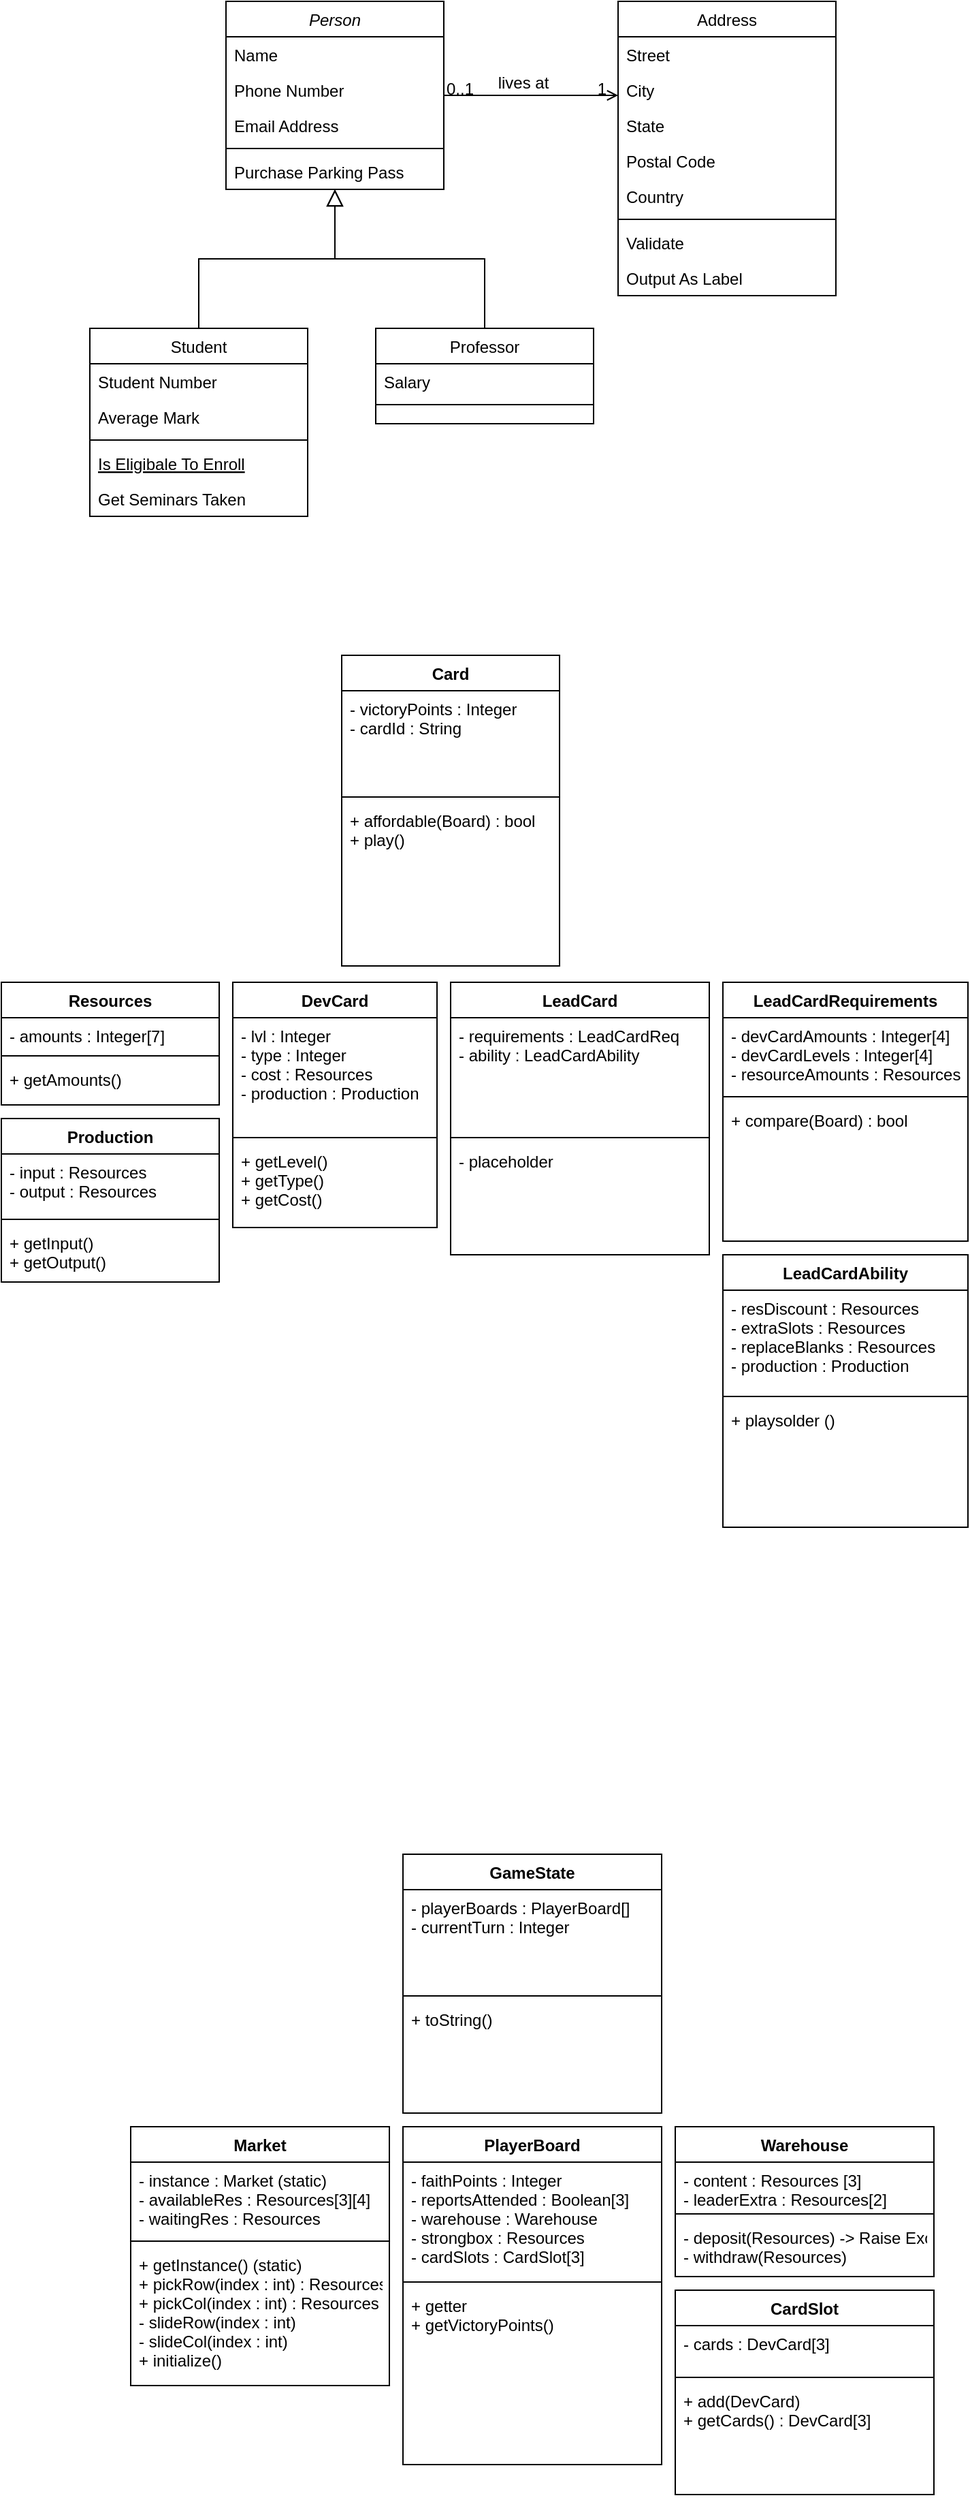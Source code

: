 <mxfile version="14.4.8" type="github">
  <diagram id="C5RBs43oDa-KdzZeNtuy" name="Page-1">
    <mxGraphModel dx="1095" dy="1961" grid="1" gridSize="10" guides="1" tooltips="1" connect="1" arrows="1" fold="1" page="1" pageScale="1" pageWidth="827" pageHeight="1169" math="0" shadow="0">
      <root>
        <mxCell id="WIyWlLk6GJQsqaUBKTNV-0" />
        <mxCell id="WIyWlLk6GJQsqaUBKTNV-1" parent="WIyWlLk6GJQsqaUBKTNV-0" />
        <mxCell id="zkfFHV4jXpPFQw0GAbJ--0" value="Person" style="swimlane;fontStyle=2;align=center;verticalAlign=top;childLayout=stackLayout;horizontal=1;startSize=26;horizontalStack=0;resizeParent=1;resizeLast=0;collapsible=1;marginBottom=0;rounded=0;shadow=0;strokeWidth=1;" parent="WIyWlLk6GJQsqaUBKTNV-1" vertex="1">
          <mxGeometry x="220" y="-1160" width="160" height="138" as="geometry">
            <mxRectangle x="230" y="140" width="160" height="26" as="alternateBounds" />
          </mxGeometry>
        </mxCell>
        <mxCell id="zkfFHV4jXpPFQw0GAbJ--1" value="Name" style="text;align=left;verticalAlign=top;spacingLeft=4;spacingRight=4;overflow=hidden;rotatable=0;points=[[0,0.5],[1,0.5]];portConstraint=eastwest;" parent="zkfFHV4jXpPFQw0GAbJ--0" vertex="1">
          <mxGeometry y="26" width="160" height="26" as="geometry" />
        </mxCell>
        <mxCell id="zkfFHV4jXpPFQw0GAbJ--2" value="Phone Number" style="text;align=left;verticalAlign=top;spacingLeft=4;spacingRight=4;overflow=hidden;rotatable=0;points=[[0,0.5],[1,0.5]];portConstraint=eastwest;rounded=0;shadow=0;html=0;" parent="zkfFHV4jXpPFQw0GAbJ--0" vertex="1">
          <mxGeometry y="52" width="160" height="26" as="geometry" />
        </mxCell>
        <mxCell id="zkfFHV4jXpPFQw0GAbJ--3" value="Email Address" style="text;align=left;verticalAlign=top;spacingLeft=4;spacingRight=4;overflow=hidden;rotatable=0;points=[[0,0.5],[1,0.5]];portConstraint=eastwest;rounded=0;shadow=0;html=0;" parent="zkfFHV4jXpPFQw0GAbJ--0" vertex="1">
          <mxGeometry y="78" width="160" height="26" as="geometry" />
        </mxCell>
        <mxCell id="zkfFHV4jXpPFQw0GAbJ--4" value="" style="line;html=1;strokeWidth=1;align=left;verticalAlign=middle;spacingTop=-1;spacingLeft=3;spacingRight=3;rotatable=0;labelPosition=right;points=[];portConstraint=eastwest;" parent="zkfFHV4jXpPFQw0GAbJ--0" vertex="1">
          <mxGeometry y="104" width="160" height="8" as="geometry" />
        </mxCell>
        <mxCell id="zkfFHV4jXpPFQw0GAbJ--5" value="Purchase Parking Pass" style="text;align=left;verticalAlign=top;spacingLeft=4;spacingRight=4;overflow=hidden;rotatable=0;points=[[0,0.5],[1,0.5]];portConstraint=eastwest;" parent="zkfFHV4jXpPFQw0GAbJ--0" vertex="1">
          <mxGeometry y="112" width="160" height="26" as="geometry" />
        </mxCell>
        <mxCell id="zkfFHV4jXpPFQw0GAbJ--6" value="Student" style="swimlane;fontStyle=0;align=center;verticalAlign=top;childLayout=stackLayout;horizontal=1;startSize=26;horizontalStack=0;resizeParent=1;resizeLast=0;collapsible=1;marginBottom=0;rounded=0;shadow=0;strokeWidth=1;" parent="WIyWlLk6GJQsqaUBKTNV-1" vertex="1">
          <mxGeometry x="120" y="-920" width="160" height="138" as="geometry">
            <mxRectangle x="130" y="380" width="160" height="26" as="alternateBounds" />
          </mxGeometry>
        </mxCell>
        <mxCell id="zkfFHV4jXpPFQw0GAbJ--7" value="Student Number" style="text;align=left;verticalAlign=top;spacingLeft=4;spacingRight=4;overflow=hidden;rotatable=0;points=[[0,0.5],[1,0.5]];portConstraint=eastwest;" parent="zkfFHV4jXpPFQw0GAbJ--6" vertex="1">
          <mxGeometry y="26" width="160" height="26" as="geometry" />
        </mxCell>
        <mxCell id="zkfFHV4jXpPFQw0GAbJ--8" value="Average Mark" style="text;align=left;verticalAlign=top;spacingLeft=4;spacingRight=4;overflow=hidden;rotatable=0;points=[[0,0.5],[1,0.5]];portConstraint=eastwest;rounded=0;shadow=0;html=0;" parent="zkfFHV4jXpPFQw0GAbJ--6" vertex="1">
          <mxGeometry y="52" width="160" height="26" as="geometry" />
        </mxCell>
        <mxCell id="zkfFHV4jXpPFQw0GAbJ--9" value="" style="line;html=1;strokeWidth=1;align=left;verticalAlign=middle;spacingTop=-1;spacingLeft=3;spacingRight=3;rotatable=0;labelPosition=right;points=[];portConstraint=eastwest;" parent="zkfFHV4jXpPFQw0GAbJ--6" vertex="1">
          <mxGeometry y="78" width="160" height="8" as="geometry" />
        </mxCell>
        <mxCell id="zkfFHV4jXpPFQw0GAbJ--10" value="Is Eligibale To Enroll" style="text;align=left;verticalAlign=top;spacingLeft=4;spacingRight=4;overflow=hidden;rotatable=0;points=[[0,0.5],[1,0.5]];portConstraint=eastwest;fontStyle=4" parent="zkfFHV4jXpPFQw0GAbJ--6" vertex="1">
          <mxGeometry y="86" width="160" height="26" as="geometry" />
        </mxCell>
        <mxCell id="zkfFHV4jXpPFQw0GAbJ--11" value="Get Seminars Taken" style="text;align=left;verticalAlign=top;spacingLeft=4;spacingRight=4;overflow=hidden;rotatable=0;points=[[0,0.5],[1,0.5]];portConstraint=eastwest;" parent="zkfFHV4jXpPFQw0GAbJ--6" vertex="1">
          <mxGeometry y="112" width="160" height="26" as="geometry" />
        </mxCell>
        <mxCell id="zkfFHV4jXpPFQw0GAbJ--12" value="" style="endArrow=block;endSize=10;endFill=0;shadow=0;strokeWidth=1;rounded=0;edgeStyle=elbowEdgeStyle;elbow=vertical;" parent="WIyWlLk6GJQsqaUBKTNV-1" source="zkfFHV4jXpPFQw0GAbJ--6" target="zkfFHV4jXpPFQw0GAbJ--0" edge="1">
          <mxGeometry width="160" relative="1" as="geometry">
            <mxPoint x="200" y="-1077" as="sourcePoint" />
            <mxPoint x="200" y="-1077" as="targetPoint" />
          </mxGeometry>
        </mxCell>
        <mxCell id="zkfFHV4jXpPFQw0GAbJ--13" value="Professor" style="swimlane;fontStyle=0;align=center;verticalAlign=top;childLayout=stackLayout;horizontal=1;startSize=26;horizontalStack=0;resizeParent=1;resizeLast=0;collapsible=1;marginBottom=0;rounded=0;shadow=0;strokeWidth=1;" parent="WIyWlLk6GJQsqaUBKTNV-1" vertex="1">
          <mxGeometry x="330" y="-920" width="160" height="70" as="geometry">
            <mxRectangle x="340" y="380" width="170" height="26" as="alternateBounds" />
          </mxGeometry>
        </mxCell>
        <mxCell id="zkfFHV4jXpPFQw0GAbJ--14" value="Salary" style="text;align=left;verticalAlign=top;spacingLeft=4;spacingRight=4;overflow=hidden;rotatable=0;points=[[0,0.5],[1,0.5]];portConstraint=eastwest;" parent="zkfFHV4jXpPFQw0GAbJ--13" vertex="1">
          <mxGeometry y="26" width="160" height="26" as="geometry" />
        </mxCell>
        <mxCell id="zkfFHV4jXpPFQw0GAbJ--15" value="" style="line;html=1;strokeWidth=1;align=left;verticalAlign=middle;spacingTop=-1;spacingLeft=3;spacingRight=3;rotatable=0;labelPosition=right;points=[];portConstraint=eastwest;" parent="zkfFHV4jXpPFQw0GAbJ--13" vertex="1">
          <mxGeometry y="52" width="160" height="8" as="geometry" />
        </mxCell>
        <mxCell id="zkfFHV4jXpPFQw0GAbJ--16" value="" style="endArrow=block;endSize=10;endFill=0;shadow=0;strokeWidth=1;rounded=0;edgeStyle=elbowEdgeStyle;elbow=vertical;" parent="WIyWlLk6GJQsqaUBKTNV-1" source="zkfFHV4jXpPFQw0GAbJ--13" target="zkfFHV4jXpPFQw0GAbJ--0" edge="1">
          <mxGeometry width="160" relative="1" as="geometry">
            <mxPoint x="210" y="-907" as="sourcePoint" />
            <mxPoint x="310" y="-1009" as="targetPoint" />
          </mxGeometry>
        </mxCell>
        <mxCell id="zkfFHV4jXpPFQw0GAbJ--17" value="Address" style="swimlane;fontStyle=0;align=center;verticalAlign=top;childLayout=stackLayout;horizontal=1;startSize=26;horizontalStack=0;resizeParent=1;resizeLast=0;collapsible=1;marginBottom=0;rounded=0;shadow=0;strokeWidth=1;" parent="WIyWlLk6GJQsqaUBKTNV-1" vertex="1">
          <mxGeometry x="508" y="-1160" width="160" height="216" as="geometry">
            <mxRectangle x="550" y="140" width="160" height="26" as="alternateBounds" />
          </mxGeometry>
        </mxCell>
        <mxCell id="zkfFHV4jXpPFQw0GAbJ--18" value="Street" style="text;align=left;verticalAlign=top;spacingLeft=4;spacingRight=4;overflow=hidden;rotatable=0;points=[[0,0.5],[1,0.5]];portConstraint=eastwest;" parent="zkfFHV4jXpPFQw0GAbJ--17" vertex="1">
          <mxGeometry y="26" width="160" height="26" as="geometry" />
        </mxCell>
        <mxCell id="zkfFHV4jXpPFQw0GAbJ--19" value="City" style="text;align=left;verticalAlign=top;spacingLeft=4;spacingRight=4;overflow=hidden;rotatable=0;points=[[0,0.5],[1,0.5]];portConstraint=eastwest;rounded=0;shadow=0;html=0;" parent="zkfFHV4jXpPFQw0GAbJ--17" vertex="1">
          <mxGeometry y="52" width="160" height="26" as="geometry" />
        </mxCell>
        <mxCell id="zkfFHV4jXpPFQw0GAbJ--20" value="State" style="text;align=left;verticalAlign=top;spacingLeft=4;spacingRight=4;overflow=hidden;rotatable=0;points=[[0,0.5],[1,0.5]];portConstraint=eastwest;rounded=0;shadow=0;html=0;" parent="zkfFHV4jXpPFQw0GAbJ--17" vertex="1">
          <mxGeometry y="78" width="160" height="26" as="geometry" />
        </mxCell>
        <mxCell id="zkfFHV4jXpPFQw0GAbJ--21" value="Postal Code" style="text;align=left;verticalAlign=top;spacingLeft=4;spacingRight=4;overflow=hidden;rotatable=0;points=[[0,0.5],[1,0.5]];portConstraint=eastwest;rounded=0;shadow=0;html=0;" parent="zkfFHV4jXpPFQw0GAbJ--17" vertex="1">
          <mxGeometry y="104" width="160" height="26" as="geometry" />
        </mxCell>
        <mxCell id="zkfFHV4jXpPFQw0GAbJ--22" value="Country" style="text;align=left;verticalAlign=top;spacingLeft=4;spacingRight=4;overflow=hidden;rotatable=0;points=[[0,0.5],[1,0.5]];portConstraint=eastwest;rounded=0;shadow=0;html=0;" parent="zkfFHV4jXpPFQw0GAbJ--17" vertex="1">
          <mxGeometry y="130" width="160" height="26" as="geometry" />
        </mxCell>
        <mxCell id="zkfFHV4jXpPFQw0GAbJ--23" value="" style="line;html=1;strokeWidth=1;align=left;verticalAlign=middle;spacingTop=-1;spacingLeft=3;spacingRight=3;rotatable=0;labelPosition=right;points=[];portConstraint=eastwest;" parent="zkfFHV4jXpPFQw0GAbJ--17" vertex="1">
          <mxGeometry y="156" width="160" height="8" as="geometry" />
        </mxCell>
        <mxCell id="zkfFHV4jXpPFQw0GAbJ--24" value="Validate" style="text;align=left;verticalAlign=top;spacingLeft=4;spacingRight=4;overflow=hidden;rotatable=0;points=[[0,0.5],[1,0.5]];portConstraint=eastwest;" parent="zkfFHV4jXpPFQw0GAbJ--17" vertex="1">
          <mxGeometry y="164" width="160" height="26" as="geometry" />
        </mxCell>
        <mxCell id="zkfFHV4jXpPFQw0GAbJ--25" value="Output As Label" style="text;align=left;verticalAlign=top;spacingLeft=4;spacingRight=4;overflow=hidden;rotatable=0;points=[[0,0.5],[1,0.5]];portConstraint=eastwest;" parent="zkfFHV4jXpPFQw0GAbJ--17" vertex="1">
          <mxGeometry y="190" width="160" height="26" as="geometry" />
        </mxCell>
        <mxCell id="zkfFHV4jXpPFQw0GAbJ--26" value="" style="endArrow=open;shadow=0;strokeWidth=1;rounded=0;endFill=1;edgeStyle=elbowEdgeStyle;elbow=vertical;" parent="WIyWlLk6GJQsqaUBKTNV-1" source="zkfFHV4jXpPFQw0GAbJ--0" target="zkfFHV4jXpPFQw0GAbJ--17" edge="1">
          <mxGeometry x="0.5" y="41" relative="1" as="geometry">
            <mxPoint x="380" y="-1088" as="sourcePoint" />
            <mxPoint x="540" y="-1088" as="targetPoint" />
            <mxPoint x="-40" y="32" as="offset" />
          </mxGeometry>
        </mxCell>
        <mxCell id="zkfFHV4jXpPFQw0GAbJ--27" value="0..1" style="resizable=0;align=left;verticalAlign=bottom;labelBackgroundColor=none;fontSize=12;" parent="zkfFHV4jXpPFQw0GAbJ--26" connectable="0" vertex="1">
          <mxGeometry x="-1" relative="1" as="geometry">
            <mxPoint y="4" as="offset" />
          </mxGeometry>
        </mxCell>
        <mxCell id="zkfFHV4jXpPFQw0GAbJ--28" value="1" style="resizable=0;align=right;verticalAlign=bottom;labelBackgroundColor=none;fontSize=12;" parent="zkfFHV4jXpPFQw0GAbJ--26" connectable="0" vertex="1">
          <mxGeometry x="1" relative="1" as="geometry">
            <mxPoint x="-7" y="4" as="offset" />
          </mxGeometry>
        </mxCell>
        <mxCell id="zkfFHV4jXpPFQw0GAbJ--29" value="lives at" style="text;html=1;resizable=0;points=[];;align=center;verticalAlign=middle;labelBackgroundColor=none;rounded=0;shadow=0;strokeWidth=1;fontSize=12;" parent="zkfFHV4jXpPFQw0GAbJ--26" vertex="1" connectable="0">
          <mxGeometry x="0.5" y="49" relative="1" as="geometry">
            <mxPoint x="-38" y="40" as="offset" />
          </mxGeometry>
        </mxCell>
        <mxCell id="uYRsxHbJOtVeSRFPr-tT-4" value="Card" style="swimlane;fontStyle=1;align=center;verticalAlign=top;childLayout=stackLayout;horizontal=1;startSize=26;horizontalStack=0;resizeParent=1;resizeParentMax=0;resizeLast=0;collapsible=1;marginBottom=0;" vertex="1" parent="WIyWlLk6GJQsqaUBKTNV-1">
          <mxGeometry x="305" y="-680" width="160" height="228" as="geometry" />
        </mxCell>
        <mxCell id="uYRsxHbJOtVeSRFPr-tT-5" value="- victoryPoints : Integer&#xa;- cardId : String" style="text;strokeColor=none;fillColor=none;align=left;verticalAlign=top;spacingLeft=4;spacingRight=4;overflow=hidden;rotatable=0;points=[[0,0.5],[1,0.5]];portConstraint=eastwest;" vertex="1" parent="uYRsxHbJOtVeSRFPr-tT-4">
          <mxGeometry y="26" width="160" height="74" as="geometry" />
        </mxCell>
        <mxCell id="uYRsxHbJOtVeSRFPr-tT-6" value="" style="line;strokeWidth=1;fillColor=none;align=left;verticalAlign=middle;spacingTop=-1;spacingLeft=3;spacingRight=3;rotatable=0;labelPosition=right;points=[];portConstraint=eastwest;" vertex="1" parent="uYRsxHbJOtVeSRFPr-tT-4">
          <mxGeometry y="100" width="160" height="8" as="geometry" />
        </mxCell>
        <mxCell id="uYRsxHbJOtVeSRFPr-tT-7" value="+ affordable(Board) : bool&#xa;+ play()" style="text;strokeColor=none;fillColor=none;align=left;verticalAlign=top;spacingLeft=4;spacingRight=4;overflow=hidden;rotatable=0;points=[[0,0.5],[1,0.5]];portConstraint=eastwest;" vertex="1" parent="uYRsxHbJOtVeSRFPr-tT-4">
          <mxGeometry y="108" width="160" height="120" as="geometry" />
        </mxCell>
        <mxCell id="uYRsxHbJOtVeSRFPr-tT-8" value="DevCard" style="swimlane;fontStyle=1;align=center;verticalAlign=top;childLayout=stackLayout;horizontal=1;startSize=26;horizontalStack=0;resizeParent=1;resizeParentMax=0;resizeLast=0;collapsible=1;marginBottom=0;" vertex="1" parent="WIyWlLk6GJQsqaUBKTNV-1">
          <mxGeometry x="225" y="-440" width="150" height="180" as="geometry" />
        </mxCell>
        <mxCell id="uYRsxHbJOtVeSRFPr-tT-9" value="- lvl : Integer&#xa;- type : Integer&#xa;- cost : Resources&#xa;- production : Production&#xa;" style="text;strokeColor=none;fillColor=none;align=left;verticalAlign=top;spacingLeft=4;spacingRight=4;overflow=hidden;rotatable=0;points=[[0,0.5],[1,0.5]];portConstraint=eastwest;" vertex="1" parent="uYRsxHbJOtVeSRFPr-tT-8">
          <mxGeometry y="26" width="150" height="84" as="geometry" />
        </mxCell>
        <mxCell id="uYRsxHbJOtVeSRFPr-tT-10" value="" style="line;strokeWidth=1;fillColor=none;align=left;verticalAlign=middle;spacingTop=-1;spacingLeft=3;spacingRight=3;rotatable=0;labelPosition=right;points=[];portConstraint=eastwest;" vertex="1" parent="uYRsxHbJOtVeSRFPr-tT-8">
          <mxGeometry y="110" width="150" height="8" as="geometry" />
        </mxCell>
        <mxCell id="uYRsxHbJOtVeSRFPr-tT-11" value="+ getLevel()&#xa;+ getType()&#xa;+ getCost()&#xa;" style="text;strokeColor=none;fillColor=none;align=left;verticalAlign=top;spacingLeft=4;spacingRight=4;overflow=hidden;rotatable=0;points=[[0,0.5],[1,0.5]];portConstraint=eastwest;" vertex="1" parent="uYRsxHbJOtVeSRFPr-tT-8">
          <mxGeometry y="118" width="150" height="62" as="geometry" />
        </mxCell>
        <mxCell id="uYRsxHbJOtVeSRFPr-tT-23" value="Resources" style="swimlane;fontStyle=1;align=center;verticalAlign=top;childLayout=stackLayout;horizontal=1;startSize=26;horizontalStack=0;resizeParent=1;resizeParentMax=0;resizeLast=0;collapsible=1;marginBottom=0;" vertex="1" parent="WIyWlLk6GJQsqaUBKTNV-1">
          <mxGeometry x="55" y="-440" width="160" height="90" as="geometry" />
        </mxCell>
        <mxCell id="uYRsxHbJOtVeSRFPr-tT-24" value="- amounts : Integer[7]" style="text;strokeColor=none;fillColor=none;align=left;verticalAlign=top;spacingLeft=4;spacingRight=4;overflow=hidden;rotatable=0;points=[[0,0.5],[1,0.5]];portConstraint=eastwest;" vertex="1" parent="uYRsxHbJOtVeSRFPr-tT-23">
          <mxGeometry y="26" width="160" height="24" as="geometry" />
        </mxCell>
        <mxCell id="uYRsxHbJOtVeSRFPr-tT-25" value="" style="line;strokeWidth=1;fillColor=none;align=left;verticalAlign=middle;spacingTop=-1;spacingLeft=3;spacingRight=3;rotatable=0;labelPosition=right;points=[];portConstraint=eastwest;" vertex="1" parent="uYRsxHbJOtVeSRFPr-tT-23">
          <mxGeometry y="50" width="160" height="8" as="geometry" />
        </mxCell>
        <mxCell id="uYRsxHbJOtVeSRFPr-tT-26" value="+ getAmounts()" style="text;strokeColor=none;fillColor=none;align=left;verticalAlign=top;spacingLeft=4;spacingRight=4;overflow=hidden;rotatable=0;points=[[0,0.5],[1,0.5]];portConstraint=eastwest;" vertex="1" parent="uYRsxHbJOtVeSRFPr-tT-23">
          <mxGeometry y="58" width="160" height="32" as="geometry" />
        </mxCell>
        <mxCell id="uYRsxHbJOtVeSRFPr-tT-36" value="LeadCardRequirements" style="swimlane;fontStyle=1;align=center;verticalAlign=top;childLayout=stackLayout;horizontal=1;startSize=26;horizontalStack=0;resizeParent=1;resizeParentMax=0;resizeLast=0;collapsible=1;marginBottom=0;" vertex="1" parent="WIyWlLk6GJQsqaUBKTNV-1">
          <mxGeometry x="585" y="-440" width="180" height="190" as="geometry" />
        </mxCell>
        <mxCell id="uYRsxHbJOtVeSRFPr-tT-37" value="- devCardAmounts : Integer[4]&#xa;- devCardLevels : Integer[4]&#xa;- resourceAmounts : Resources" style="text;strokeColor=none;fillColor=none;align=left;verticalAlign=top;spacingLeft=4;spacingRight=4;overflow=hidden;rotatable=0;points=[[0,0.5],[1,0.5]];portConstraint=eastwest;" vertex="1" parent="uYRsxHbJOtVeSRFPr-tT-36">
          <mxGeometry y="26" width="180" height="54" as="geometry" />
        </mxCell>
        <mxCell id="uYRsxHbJOtVeSRFPr-tT-38" value="" style="line;strokeWidth=1;fillColor=none;align=left;verticalAlign=middle;spacingTop=-1;spacingLeft=3;spacingRight=3;rotatable=0;labelPosition=right;points=[];portConstraint=eastwest;" vertex="1" parent="uYRsxHbJOtVeSRFPr-tT-36">
          <mxGeometry y="80" width="180" height="8" as="geometry" />
        </mxCell>
        <mxCell id="uYRsxHbJOtVeSRFPr-tT-39" value="+ compare(Board) : bool" style="text;strokeColor=none;fillColor=none;align=left;verticalAlign=top;spacingLeft=4;spacingRight=4;overflow=hidden;rotatable=0;points=[[0,0.5],[1,0.5]];portConstraint=eastwest;" vertex="1" parent="uYRsxHbJOtVeSRFPr-tT-36">
          <mxGeometry y="88" width="180" height="102" as="geometry" />
        </mxCell>
        <mxCell id="uYRsxHbJOtVeSRFPr-tT-41" value="LeadCard" style="swimlane;fontStyle=1;align=center;verticalAlign=top;childLayout=stackLayout;horizontal=1;startSize=26;horizontalStack=0;resizeParent=1;resizeParentMax=0;resizeLast=0;collapsible=1;marginBottom=0;" vertex="1" parent="WIyWlLk6GJQsqaUBKTNV-1">
          <mxGeometry x="385" y="-440" width="190" height="200" as="geometry" />
        </mxCell>
        <mxCell id="uYRsxHbJOtVeSRFPr-tT-42" value="- requirements : LeadCardReq&#xa;- ability : LeadCardAbility" style="text;strokeColor=none;fillColor=none;align=left;verticalAlign=top;spacingLeft=4;spacingRight=4;overflow=hidden;rotatable=0;points=[[0,0.5],[1,0.5]];portConstraint=eastwest;" vertex="1" parent="uYRsxHbJOtVeSRFPr-tT-41">
          <mxGeometry y="26" width="190" height="84" as="geometry" />
        </mxCell>
        <mxCell id="uYRsxHbJOtVeSRFPr-tT-43" value="" style="line;strokeWidth=1;fillColor=none;align=left;verticalAlign=middle;spacingTop=-1;spacingLeft=3;spacingRight=3;rotatable=0;labelPosition=right;points=[];portConstraint=eastwest;" vertex="1" parent="uYRsxHbJOtVeSRFPr-tT-41">
          <mxGeometry y="110" width="190" height="8" as="geometry" />
        </mxCell>
        <mxCell id="uYRsxHbJOtVeSRFPr-tT-44" value="- placeholder" style="text;strokeColor=none;fillColor=none;align=left;verticalAlign=top;spacingLeft=4;spacingRight=4;overflow=hidden;rotatable=0;points=[[0,0.5],[1,0.5]];portConstraint=eastwest;" vertex="1" parent="uYRsxHbJOtVeSRFPr-tT-41">
          <mxGeometry y="118" width="190" height="82" as="geometry" />
        </mxCell>
        <mxCell id="uYRsxHbJOtVeSRFPr-tT-45" value="LeadCardAbility" style="swimlane;fontStyle=1;align=center;verticalAlign=top;childLayout=stackLayout;horizontal=1;startSize=26;horizontalStack=0;resizeParent=1;resizeParentMax=0;resizeLast=0;collapsible=1;marginBottom=0;" vertex="1" parent="WIyWlLk6GJQsqaUBKTNV-1">
          <mxGeometry x="585" y="-240" width="180" height="200" as="geometry" />
        </mxCell>
        <mxCell id="uYRsxHbJOtVeSRFPr-tT-46" value="- resDiscount : Resources&#xa;- extraSlots : Resources&#xa;- replaceBlanks : Resources&#xa;- production : Production" style="text;strokeColor=none;fillColor=none;align=left;verticalAlign=top;spacingLeft=4;spacingRight=4;overflow=hidden;rotatable=0;points=[[0,0.5],[1,0.5]];portConstraint=eastwest;" vertex="1" parent="uYRsxHbJOtVeSRFPr-tT-45">
          <mxGeometry y="26" width="180" height="74" as="geometry" />
        </mxCell>
        <mxCell id="uYRsxHbJOtVeSRFPr-tT-47" value="" style="line;strokeWidth=1;fillColor=none;align=left;verticalAlign=middle;spacingTop=-1;spacingLeft=3;spacingRight=3;rotatable=0;labelPosition=right;points=[];portConstraint=eastwest;" vertex="1" parent="uYRsxHbJOtVeSRFPr-tT-45">
          <mxGeometry y="100" width="180" height="8" as="geometry" />
        </mxCell>
        <mxCell id="uYRsxHbJOtVeSRFPr-tT-48" value="+ playsolder ()" style="text;strokeColor=none;fillColor=none;align=left;verticalAlign=top;spacingLeft=4;spacingRight=4;overflow=hidden;rotatable=0;points=[[0,0.5],[1,0.5]];portConstraint=eastwest;" vertex="1" parent="uYRsxHbJOtVeSRFPr-tT-45">
          <mxGeometry y="108" width="180" height="92" as="geometry" />
        </mxCell>
        <mxCell id="uYRsxHbJOtVeSRFPr-tT-49" value="Production" style="swimlane;fontStyle=1;align=center;verticalAlign=top;childLayout=stackLayout;horizontal=1;startSize=26;horizontalStack=0;resizeParent=1;resizeParentMax=0;resizeLast=0;collapsible=1;marginBottom=0;" vertex="1" parent="WIyWlLk6GJQsqaUBKTNV-1">
          <mxGeometry x="55" y="-340" width="160" height="120" as="geometry" />
        </mxCell>
        <mxCell id="uYRsxHbJOtVeSRFPr-tT-50" value="- input : Resources&#xa;- output : Resources" style="text;strokeColor=none;fillColor=none;align=left;verticalAlign=top;spacingLeft=4;spacingRight=4;overflow=hidden;rotatable=0;points=[[0,0.5],[1,0.5]];portConstraint=eastwest;" vertex="1" parent="uYRsxHbJOtVeSRFPr-tT-49">
          <mxGeometry y="26" width="160" height="44" as="geometry" />
        </mxCell>
        <mxCell id="uYRsxHbJOtVeSRFPr-tT-51" value="" style="line;strokeWidth=1;fillColor=none;align=left;verticalAlign=middle;spacingTop=-1;spacingLeft=3;spacingRight=3;rotatable=0;labelPosition=right;points=[];portConstraint=eastwest;" vertex="1" parent="uYRsxHbJOtVeSRFPr-tT-49">
          <mxGeometry y="70" width="160" height="8" as="geometry" />
        </mxCell>
        <mxCell id="uYRsxHbJOtVeSRFPr-tT-52" value="+ getInput()&#xa;+ getOutput()" style="text;strokeColor=none;fillColor=none;align=left;verticalAlign=top;spacingLeft=4;spacingRight=4;overflow=hidden;rotatable=0;points=[[0,0.5],[1,0.5]];portConstraint=eastwest;" vertex="1" parent="uYRsxHbJOtVeSRFPr-tT-49">
          <mxGeometry y="78" width="160" height="42" as="geometry" />
        </mxCell>
        <mxCell id="uYRsxHbJOtVeSRFPr-tT-54" value="Market" style="swimlane;fontStyle=1;align=center;verticalAlign=top;childLayout=stackLayout;horizontal=1;startSize=26;horizontalStack=0;resizeParent=1;resizeParentMax=0;resizeLast=0;collapsible=1;marginBottom=0;" vertex="1" parent="WIyWlLk6GJQsqaUBKTNV-1">
          <mxGeometry x="150" y="400" width="190" height="190" as="geometry" />
        </mxCell>
        <mxCell id="uYRsxHbJOtVeSRFPr-tT-55" value="- instance : Market (static)&#xa;- availableRes : Resources[3][4]&#xa;- waitingRes : Resources" style="text;strokeColor=none;fillColor=none;align=left;verticalAlign=top;spacingLeft=4;spacingRight=4;overflow=hidden;rotatable=0;points=[[0,0.5],[1,0.5]];portConstraint=eastwest;" vertex="1" parent="uYRsxHbJOtVeSRFPr-tT-54">
          <mxGeometry y="26" width="190" height="54" as="geometry" />
        </mxCell>
        <mxCell id="uYRsxHbJOtVeSRFPr-tT-56" value="" style="line;strokeWidth=1;fillColor=none;align=left;verticalAlign=middle;spacingTop=-1;spacingLeft=3;spacingRight=3;rotatable=0;labelPosition=right;points=[];portConstraint=eastwest;" vertex="1" parent="uYRsxHbJOtVeSRFPr-tT-54">
          <mxGeometry y="80" width="190" height="8" as="geometry" />
        </mxCell>
        <mxCell id="uYRsxHbJOtVeSRFPr-tT-57" value="+ getInstance() (static)&#xa;+ pickRow(index : int) : Resources&#xa;+ pickCol(index : int) : Resources&#xa;- slideRow(index : int)&#xa;- slideCol(index : int)&#xa;+ initialize()" style="text;strokeColor=none;fillColor=none;align=left;verticalAlign=top;spacingLeft=4;spacingRight=4;overflow=hidden;rotatable=0;points=[[0,0.5],[1,0.5]];portConstraint=eastwest;" vertex="1" parent="uYRsxHbJOtVeSRFPr-tT-54">
          <mxGeometry y="88" width="190" height="102" as="geometry" />
        </mxCell>
        <mxCell id="uYRsxHbJOtVeSRFPr-tT-66" value="PlayerBoard" style="swimlane;fontStyle=1;align=center;verticalAlign=top;childLayout=stackLayout;horizontal=1;startSize=26;horizontalStack=0;resizeParent=1;resizeParentMax=0;resizeLast=0;collapsible=1;marginBottom=0;" vertex="1" parent="WIyWlLk6GJQsqaUBKTNV-1">
          <mxGeometry x="350" y="400" width="190" height="248" as="geometry" />
        </mxCell>
        <mxCell id="uYRsxHbJOtVeSRFPr-tT-67" value="- faithPoints : Integer&#xa;- reportsAttended : Boolean[3]&#xa;- warehouse : Warehouse&#xa;- strongbox : Resources&#xa;- cardSlots : CardSlot[3]" style="text;strokeColor=none;fillColor=none;align=left;verticalAlign=top;spacingLeft=4;spacingRight=4;overflow=hidden;rotatable=0;points=[[0,0.5],[1,0.5]];portConstraint=eastwest;" vertex="1" parent="uYRsxHbJOtVeSRFPr-tT-66">
          <mxGeometry y="26" width="190" height="84" as="geometry" />
        </mxCell>
        <mxCell id="uYRsxHbJOtVeSRFPr-tT-68" value="" style="line;strokeWidth=1;fillColor=none;align=left;verticalAlign=middle;spacingTop=-1;spacingLeft=3;spacingRight=3;rotatable=0;labelPosition=right;points=[];portConstraint=eastwest;" vertex="1" parent="uYRsxHbJOtVeSRFPr-tT-66">
          <mxGeometry y="110" width="190" height="8" as="geometry" />
        </mxCell>
        <mxCell id="uYRsxHbJOtVeSRFPr-tT-69" value="+ getter&#xa;+ getVictoryPoints()" style="text;strokeColor=none;fillColor=none;align=left;verticalAlign=top;spacingLeft=4;spacingRight=4;overflow=hidden;rotatable=0;points=[[0,0.5],[1,0.5]];portConstraint=eastwest;" vertex="1" parent="uYRsxHbJOtVeSRFPr-tT-66">
          <mxGeometry y="118" width="190" height="130" as="geometry" />
        </mxCell>
        <mxCell id="uYRsxHbJOtVeSRFPr-tT-71" value="Warehouse" style="swimlane;fontStyle=1;align=center;verticalAlign=top;childLayout=stackLayout;horizontal=1;startSize=26;horizontalStack=0;resizeParent=1;resizeParentMax=0;resizeLast=0;collapsible=1;marginBottom=0;" vertex="1" parent="WIyWlLk6GJQsqaUBKTNV-1">
          <mxGeometry x="550" y="400" width="190" height="110" as="geometry" />
        </mxCell>
        <mxCell id="uYRsxHbJOtVeSRFPr-tT-72" value="- content : Resources [3]&#xa;- leaderExtra : Resources[2]" style="text;strokeColor=none;fillColor=none;align=left;verticalAlign=top;spacingLeft=4;spacingRight=4;overflow=hidden;rotatable=0;points=[[0,0.5],[1,0.5]];portConstraint=eastwest;" vertex="1" parent="uYRsxHbJOtVeSRFPr-tT-71">
          <mxGeometry y="26" width="190" height="34" as="geometry" />
        </mxCell>
        <mxCell id="uYRsxHbJOtVeSRFPr-tT-73" value="" style="line;strokeWidth=1;fillColor=none;align=left;verticalAlign=middle;spacingTop=-1;spacingLeft=3;spacingRight=3;rotatable=0;labelPosition=right;points=[];portConstraint=eastwest;" vertex="1" parent="uYRsxHbJOtVeSRFPr-tT-71">
          <mxGeometry y="60" width="190" height="8" as="geometry" />
        </mxCell>
        <mxCell id="uYRsxHbJOtVeSRFPr-tT-74" value="- deposit(Resources) -&gt; Raise Exc&#xa;- withdraw(Resources)" style="text;strokeColor=none;fillColor=none;align=left;verticalAlign=top;spacingLeft=4;spacingRight=4;overflow=hidden;rotatable=0;points=[[0,0.5],[1,0.5]];portConstraint=eastwest;" vertex="1" parent="uYRsxHbJOtVeSRFPr-tT-71">
          <mxGeometry y="68" width="190" height="42" as="geometry" />
        </mxCell>
        <mxCell id="uYRsxHbJOtVeSRFPr-tT-75" value="CardSlot" style="swimlane;fontStyle=1;align=center;verticalAlign=top;childLayout=stackLayout;horizontal=1;startSize=26;horizontalStack=0;resizeParent=1;resizeParentMax=0;resizeLast=0;collapsible=1;marginBottom=0;" vertex="1" parent="WIyWlLk6GJQsqaUBKTNV-1">
          <mxGeometry x="550" y="520" width="190" height="150" as="geometry" />
        </mxCell>
        <mxCell id="uYRsxHbJOtVeSRFPr-tT-76" value="- cards : DevCard[3]" style="text;strokeColor=none;fillColor=none;align=left;verticalAlign=top;spacingLeft=4;spacingRight=4;overflow=hidden;rotatable=0;points=[[0,0.5],[1,0.5]];portConstraint=eastwest;" vertex="1" parent="uYRsxHbJOtVeSRFPr-tT-75">
          <mxGeometry y="26" width="190" height="34" as="geometry" />
        </mxCell>
        <mxCell id="uYRsxHbJOtVeSRFPr-tT-77" value="" style="line;strokeWidth=1;fillColor=none;align=left;verticalAlign=middle;spacingTop=-1;spacingLeft=3;spacingRight=3;rotatable=0;labelPosition=right;points=[];portConstraint=eastwest;" vertex="1" parent="uYRsxHbJOtVeSRFPr-tT-75">
          <mxGeometry y="60" width="190" height="8" as="geometry" />
        </mxCell>
        <mxCell id="uYRsxHbJOtVeSRFPr-tT-78" value="+ add(DevCard)&#xa;+ getCards() : DevCard[3]" style="text;strokeColor=none;fillColor=none;align=left;verticalAlign=top;spacingLeft=4;spacingRight=4;overflow=hidden;rotatable=0;points=[[0,0.5],[1,0.5]];portConstraint=eastwest;" vertex="1" parent="uYRsxHbJOtVeSRFPr-tT-75">
          <mxGeometry y="68" width="190" height="82" as="geometry" />
        </mxCell>
        <mxCell id="uYRsxHbJOtVeSRFPr-tT-79" value="GameState" style="swimlane;fontStyle=1;align=center;verticalAlign=top;childLayout=stackLayout;horizontal=1;startSize=26;horizontalStack=0;resizeParent=1;resizeParentMax=0;resizeLast=0;collapsible=1;marginBottom=0;" vertex="1" parent="WIyWlLk6GJQsqaUBKTNV-1">
          <mxGeometry x="350" y="200" width="190" height="190" as="geometry" />
        </mxCell>
        <mxCell id="uYRsxHbJOtVeSRFPr-tT-80" value="- playerBoards : PlayerBoard[]&#xa;- currentTurn : Integer" style="text;strokeColor=none;fillColor=none;align=left;verticalAlign=top;spacingLeft=4;spacingRight=4;overflow=hidden;rotatable=0;points=[[0,0.5],[1,0.5]];portConstraint=eastwest;" vertex="1" parent="uYRsxHbJOtVeSRFPr-tT-79">
          <mxGeometry y="26" width="190" height="74" as="geometry" />
        </mxCell>
        <mxCell id="uYRsxHbJOtVeSRFPr-tT-81" value="" style="line;strokeWidth=1;fillColor=none;align=left;verticalAlign=middle;spacingTop=-1;spacingLeft=3;spacingRight=3;rotatable=0;labelPosition=right;points=[];portConstraint=eastwest;" vertex="1" parent="uYRsxHbJOtVeSRFPr-tT-79">
          <mxGeometry y="100" width="190" height="8" as="geometry" />
        </mxCell>
        <mxCell id="uYRsxHbJOtVeSRFPr-tT-82" value="+ toString()" style="text;strokeColor=none;fillColor=none;align=left;verticalAlign=top;spacingLeft=4;spacingRight=4;overflow=hidden;rotatable=0;points=[[0,0.5],[1,0.5]];portConstraint=eastwest;" vertex="1" parent="uYRsxHbJOtVeSRFPr-tT-79">
          <mxGeometry y="108" width="190" height="82" as="geometry" />
        </mxCell>
      </root>
    </mxGraphModel>
  </diagram>
</mxfile>
